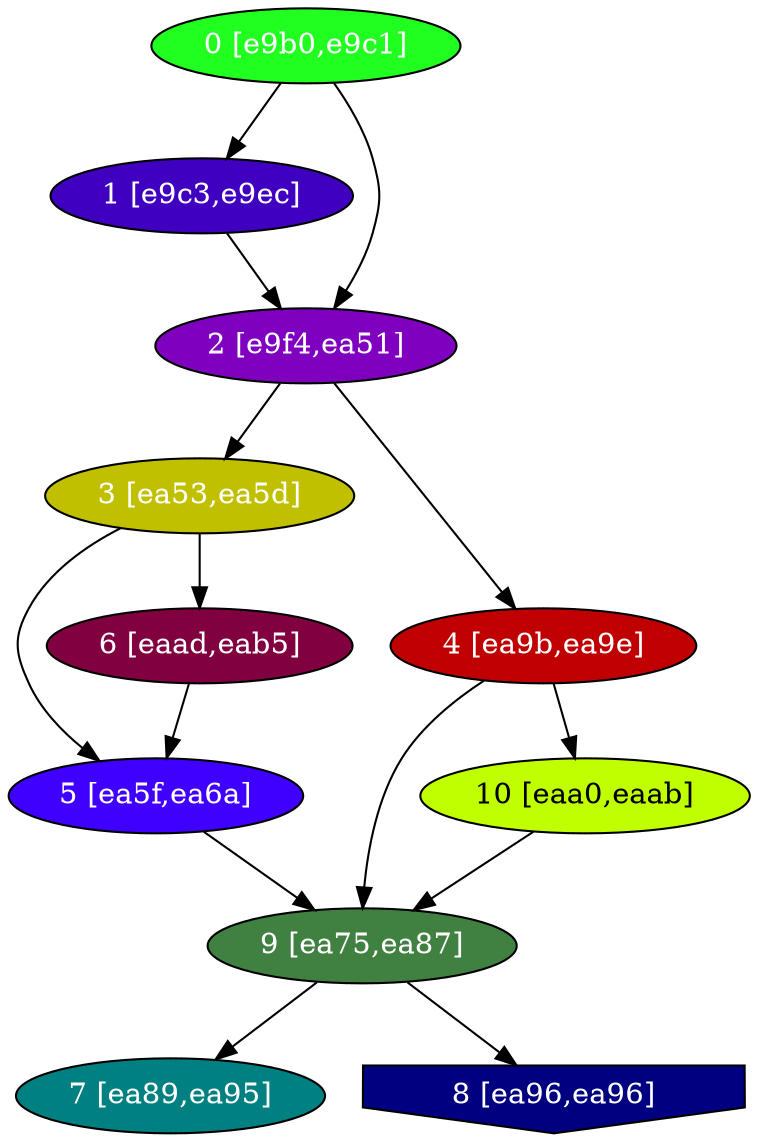 diGraph libnss3{
	libnss3_0  [style=filled fillcolor="#20FF20" fontcolor="#ffffff" shape=oval label="0 [e9b0,e9c1]"]
	libnss3_1  [style=filled fillcolor="#4000C0" fontcolor="#ffffff" shape=oval label="1 [e9c3,e9ec]"]
	libnss3_2  [style=filled fillcolor="#8000C0" fontcolor="#ffffff" shape=oval label="2 [e9f4,ea51]"]
	libnss3_3  [style=filled fillcolor="#C0C000" fontcolor="#ffffff" shape=oval label="3 [ea53,ea5d]"]
	libnss3_4  [style=filled fillcolor="#C00000" fontcolor="#ffffff" shape=oval label="4 [ea9b,ea9e]"]
	libnss3_5  [style=filled fillcolor="#4000FF" fontcolor="#ffffff" shape=oval label="5 [ea5f,ea6a]"]
	libnss3_6  [style=filled fillcolor="#800040" fontcolor="#ffffff" shape=oval label="6 [eaad,eab5]"]
	libnss3_7  [style=filled fillcolor="#008080" fontcolor="#ffffff" shape=oval label="7 [ea89,ea95]"]
	libnss3_8  [style=filled fillcolor="#000080" fontcolor="#ffffff" shape=invhouse label="8 [ea96,ea96]"]
	libnss3_9  [style=filled fillcolor="#408040" fontcolor="#ffffff" shape=oval label="9 [ea75,ea87]"]
	libnss3_a  [style=filled fillcolor="#C0FF00" fontcolor="#000000" shape=oval label="10 [eaa0,eaab]"]

	libnss3_0 -> libnss3_1
	libnss3_0 -> libnss3_2
	libnss3_1 -> libnss3_2
	libnss3_2 -> libnss3_3
	libnss3_2 -> libnss3_4
	libnss3_3 -> libnss3_5
	libnss3_3 -> libnss3_6
	libnss3_4 -> libnss3_9
	libnss3_4 -> libnss3_a
	libnss3_5 -> libnss3_9
	libnss3_6 -> libnss3_5
	libnss3_9 -> libnss3_7
	libnss3_9 -> libnss3_8
	libnss3_a -> libnss3_9
}